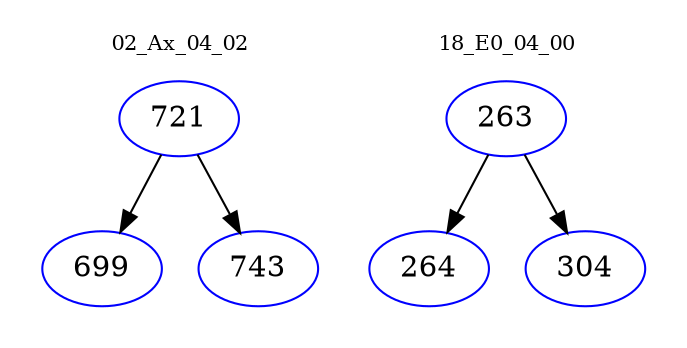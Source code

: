 digraph{
subgraph cluster_0 {
color = white
label = "02_Ax_04_02";
fontsize=10;
T0_721 [label="721", color="blue"]
T0_721 -> T0_699 [color="black"]
T0_699 [label="699", color="blue"]
T0_721 -> T0_743 [color="black"]
T0_743 [label="743", color="blue"]
}
subgraph cluster_1 {
color = white
label = "18_E0_04_00";
fontsize=10;
T1_263 [label="263", color="blue"]
T1_263 -> T1_264 [color="black"]
T1_264 [label="264", color="blue"]
T1_263 -> T1_304 [color="black"]
T1_304 [label="304", color="blue"]
}
}
